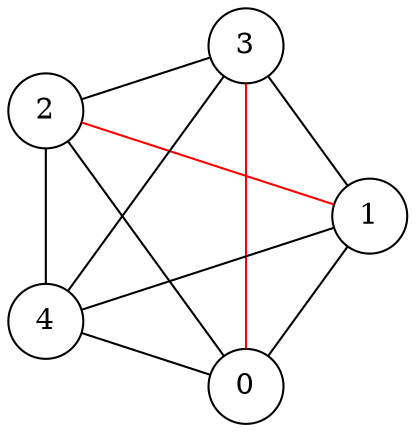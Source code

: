 graph "k5_1" {
	layout=circo
	node [ shape=circle ]

	0 -- 1
	0 -- 2
	0 -- 3 [color=red]
	0 -- 4

	1 -- 2 [color=red]
	1 -- 3
	1 -- 4

	2 -- 3
	2 -- 4

	3 -- 4
}
